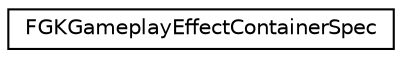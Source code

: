 digraph "Graphical Class Hierarchy"
{
 // LATEX_PDF_SIZE
  edge [fontname="Helvetica",fontsize="10",labelfontname="Helvetica",labelfontsize="10"];
  node [fontname="Helvetica",fontsize="10",shape=record];
  rankdir="LR";
  Node0 [label="FGKGameplayEffectContainerSpec",height=0.2,width=0.4,color="black", fillcolor="white", style="filled",URL="$structFGKGameplayEffectContainerSpec.html",tooltip=" "];
}
